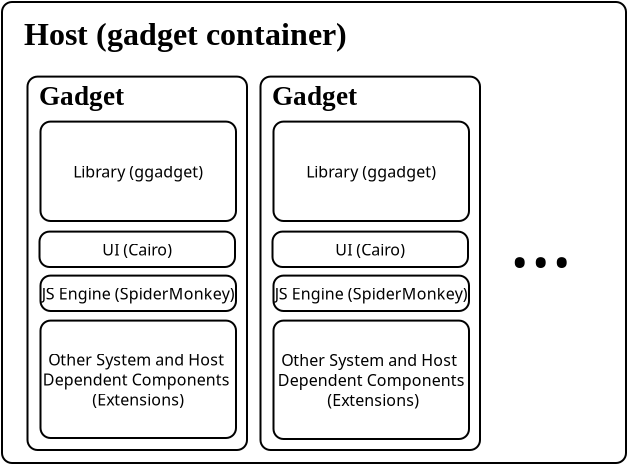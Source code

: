 <?xml version="1.0" encoding="UTF-8"?>
<dia:diagram xmlns:dia="http://www.lysator.liu.se/~alla/dia/">
  <dia:layer name="Background" visible="true">
    <dia:object type="Standard - Text" version="1" id="O0">
      <dia:attribute name="obj_pos">
        <dia:point val="18.85,-7.8"/>
      </dia:attribute>
      <dia:attribute name="obj_bb">
        <dia:rectangle val="18.85,-8.35;18.85,-7.4"/>
      </dia:attribute>
      <dia:attribute name="text">
        <dia:composite type="text">
          <dia:attribute name="string">
            <dia:string>##</dia:string>
          </dia:attribute>
          <dia:attribute name="font">
            <dia:font family="sans" style="0" name="Helvetica"/>
          </dia:attribute>
          <dia:attribute name="height">
            <dia:real val="0.8"/>
          </dia:attribute>
          <dia:attribute name="pos">
            <dia:point val="18.85,-7.8"/>
          </dia:attribute>
          <dia:attribute name="color">
            <dia:color val="#000000"/>
          </dia:attribute>
          <dia:attribute name="alignment">
            <dia:enum val="0"/>
          </dia:attribute>
        </dia:composite>
      </dia:attribute>
      <dia:attribute name="valign">
        <dia:enum val="3"/>
      </dia:attribute>
    </dia:object>
    <dia:object type="Standard - Box" version="0" id="O1">
      <dia:attribute name="obj_pos">
        <dia:point val="1.3,-25.3"/>
      </dia:attribute>
      <dia:attribute name="obj_bb">
        <dia:rectangle val="1.25,-25.35;32.55,-2.2"/>
      </dia:attribute>
      <dia:attribute name="elem_corner">
        <dia:point val="1.3,-25.3"/>
      </dia:attribute>
      <dia:attribute name="elem_width">
        <dia:real val="31.2"/>
      </dia:attribute>
      <dia:attribute name="elem_height">
        <dia:real val="23.05"/>
      </dia:attribute>
      <dia:attribute name="show_background">
        <dia:boolean val="false"/>
      </dia:attribute>
      <dia:attribute name="corner_radius">
        <dia:real val="0.5"/>
      </dia:attribute>
    </dia:object>
    <dia:object type="Standard - Box" version="0" id="O2">
      <dia:attribute name="obj_pos">
        <dia:point val="2.575,-21.57"/>
      </dia:attribute>
      <dia:attribute name="obj_bb">
        <dia:rectangle val="2.525,-21.62;13.6,-2.85"/>
      </dia:attribute>
      <dia:attribute name="elem_corner">
        <dia:point val="2.575,-21.57"/>
      </dia:attribute>
      <dia:attribute name="elem_width">
        <dia:real val="10.975"/>
      </dia:attribute>
      <dia:attribute name="elem_height">
        <dia:real val="18.67"/>
      </dia:attribute>
      <dia:attribute name="show_background">
        <dia:boolean val="false"/>
      </dia:attribute>
      <dia:attribute name="corner_radius">
        <dia:real val="0.5"/>
      </dia:attribute>
    </dia:object>
    <dia:object type="Standard - Text" version="1" id="O3">
      <dia:attribute name="obj_pos">
        <dia:point val="25.6,-12.05"/>
      </dia:attribute>
      <dia:attribute name="obj_bb">
        <dia:rectangle val="25.6,-15.5;30.75,-9.65"/>
      </dia:attribute>
      <dia:attribute name="text">
        <dia:composite type="text">
          <dia:attribute name="string">
            <dia:string># ...#</dia:string>
          </dia:attribute>
          <dia:attribute name="font">
            <dia:font family="trebuchet ms" style="0" name="Courier"/>
          </dia:attribute>
          <dia:attribute name="height">
            <dia:real val="5"/>
          </dia:attribute>
          <dia:attribute name="pos">
            <dia:point val="25.6,-12.05"/>
          </dia:attribute>
          <dia:attribute name="color">
            <dia:color val="#000000"/>
          </dia:attribute>
          <dia:attribute name="alignment">
            <dia:enum val="0"/>
          </dia:attribute>
        </dia:composite>
      </dia:attribute>
      <dia:attribute name="valign">
        <dia:enum val="3"/>
      </dia:attribute>
    </dia:object>
    <dia:object type="Standard - Text" version="1" id="O4">
      <dia:attribute name="obj_pos">
        <dia:point val="2.4,-23.15"/>
      </dia:attribute>
      <dia:attribute name="obj_bb">
        <dia:rectangle val="2.4,-24.45;16.95,-22.1"/>
      </dia:attribute>
      <dia:attribute name="text">
        <dia:composite type="text">
          <dia:attribute name="string">
            <dia:string>#Host (gadget container)#</dia:string>
          </dia:attribute>
          <dia:attribute name="font">
            <dia:font family="times new roman" style="80" name="Times-Bold"/>
          </dia:attribute>
          <dia:attribute name="height">
            <dia:real val="2"/>
          </dia:attribute>
          <dia:attribute name="pos">
            <dia:point val="2.4,-23.15"/>
          </dia:attribute>
          <dia:attribute name="color">
            <dia:color val="#000000"/>
          </dia:attribute>
          <dia:attribute name="alignment">
            <dia:enum val="0"/>
          </dia:attribute>
        </dia:composite>
      </dia:attribute>
      <dia:attribute name="valign">
        <dia:enum val="3"/>
      </dia:attribute>
    </dia:object>
    <dia:object type="Standard - Text" version="1" id="O5">
      <dia:attribute name="obj_pos">
        <dia:point val="3.15,-20.15"/>
      </dia:attribute>
      <dia:attribute name="obj_bb">
        <dia:rectangle val="3.15,-21.3;7,-19.3"/>
      </dia:attribute>
      <dia:attribute name="text">
        <dia:composite type="text">
          <dia:attribute name="string">
            <dia:string>#Gadget#</dia:string>
          </dia:attribute>
          <dia:attribute name="font">
            <dia:font family="times new roman" style="80" name="Times-Bold"/>
          </dia:attribute>
          <dia:attribute name="height">
            <dia:real val="1.7"/>
          </dia:attribute>
          <dia:attribute name="pos">
            <dia:point val="3.15,-20.15"/>
          </dia:attribute>
          <dia:attribute name="color">
            <dia:color val="#000000"/>
          </dia:attribute>
          <dia:attribute name="alignment">
            <dia:enum val="0"/>
          </dia:attribute>
        </dia:composite>
      </dia:attribute>
      <dia:attribute name="valign">
        <dia:enum val="3"/>
      </dia:attribute>
    </dia:object>
    <dia:object type="Standard - Box" version="0" id="O6">
      <dia:attribute name="obj_pos">
        <dia:point val="3.225,-19.32"/>
      </dia:attribute>
      <dia:attribute name="obj_bb">
        <dia:rectangle val="3.175,-19.37;13.05,-14.3"/>
      </dia:attribute>
      <dia:attribute name="elem_corner">
        <dia:point val="3.225,-19.32"/>
      </dia:attribute>
      <dia:attribute name="elem_width">
        <dia:real val="9.775"/>
      </dia:attribute>
      <dia:attribute name="elem_height">
        <dia:real val="4.97"/>
      </dia:attribute>
      <dia:attribute name="show_background">
        <dia:boolean val="false"/>
      </dia:attribute>
      <dia:attribute name="corner_radius">
        <dia:real val="0.5"/>
      </dia:attribute>
    </dia:object>
    <dia:object type="Standard - Box" version="0" id="O7">
      <dia:attribute name="obj_pos">
        <dia:point val="3.175,-13.82"/>
      </dia:attribute>
      <dia:attribute name="obj_bb">
        <dia:rectangle val="3.125,-13.87;13,-12"/>
      </dia:attribute>
      <dia:attribute name="elem_corner">
        <dia:point val="3.175,-13.82"/>
      </dia:attribute>
      <dia:attribute name="elem_width">
        <dia:real val="9.775"/>
      </dia:attribute>
      <dia:attribute name="elem_height">
        <dia:real val="1.77"/>
      </dia:attribute>
      <dia:attribute name="show_background">
        <dia:boolean val="false"/>
      </dia:attribute>
      <dia:attribute name="corner_radius">
        <dia:real val="0.5"/>
      </dia:attribute>
    </dia:object>
    <dia:object type="Standard - Box" version="0" id="O8">
      <dia:attribute name="obj_pos">
        <dia:point val="3.225,-11.62"/>
      </dia:attribute>
      <dia:attribute name="obj_bb">
        <dia:rectangle val="3.175,-11.67;13.05,-9.8"/>
      </dia:attribute>
      <dia:attribute name="elem_corner">
        <dia:point val="3.225,-11.62"/>
      </dia:attribute>
      <dia:attribute name="elem_width">
        <dia:real val="9.775"/>
      </dia:attribute>
      <dia:attribute name="elem_height">
        <dia:real val="1.77"/>
      </dia:attribute>
      <dia:attribute name="show_background">
        <dia:boolean val="false"/>
      </dia:attribute>
      <dia:attribute name="corner_radius">
        <dia:real val="0.5"/>
      </dia:attribute>
    </dia:object>
    <dia:object type="Standard - Box" version="0" id="O9">
      <dia:attribute name="obj_pos">
        <dia:point val="3.225,-9.37"/>
      </dia:attribute>
      <dia:attribute name="obj_bb">
        <dia:rectangle val="3.175,-9.42;13.05,-3.45"/>
      </dia:attribute>
      <dia:attribute name="elem_corner">
        <dia:point val="3.225,-9.37"/>
      </dia:attribute>
      <dia:attribute name="elem_width">
        <dia:real val="9.775"/>
      </dia:attribute>
      <dia:attribute name="elem_height">
        <dia:real val="5.87"/>
      </dia:attribute>
      <dia:attribute name="show_background">
        <dia:boolean val="false"/>
      </dia:attribute>
      <dia:attribute name="corner_radius">
        <dia:real val="0.5"/>
      </dia:attribute>
    </dia:object>
    <dia:object type="Standard - Text" version="1" id="O10">
      <dia:attribute name="obj_pos">
        <dia:point val="8.113,-16.835"/>
      </dia:attribute>
      <dia:attribute name="obj_bb">
        <dia:rectangle val="4.963,-17.435;11.262,-16.235"/>
      </dia:attribute>
      <dia:attribute name="text">
        <dia:composite type="text">
          <dia:attribute name="string">
            <dia:string>#Library (ggadget)#</dia:string>
          </dia:attribute>
          <dia:attribute name="font">
            <dia:font family="sans" style="0" name="Helvetica"/>
          </dia:attribute>
          <dia:attribute name="height">
            <dia:real val="1"/>
          </dia:attribute>
          <dia:attribute name="pos">
            <dia:point val="8.113,-16.735"/>
          </dia:attribute>
          <dia:attribute name="color">
            <dia:color val="#000000"/>
          </dia:attribute>
          <dia:attribute name="alignment">
            <dia:enum val="1"/>
          </dia:attribute>
        </dia:composite>
      </dia:attribute>
      <dia:attribute name="valign">
        <dia:enum val="2"/>
      </dia:attribute>
      <dia:connections>
        <dia:connection handle="0" to="O6" connection="8"/>
      </dia:connections>
    </dia:object>
    <dia:object type="Standard - Text" version="1" id="O11">
      <dia:attribute name="obj_pos">
        <dia:point val="8.062,-12.935"/>
      </dia:attribute>
      <dia:attribute name="obj_bb">
        <dia:rectangle val="6.362,-13.535;9.762,-12.335"/>
      </dia:attribute>
      <dia:attribute name="text">
        <dia:composite type="text">
          <dia:attribute name="string">
            <dia:string>#UI (Cairo)#</dia:string>
          </dia:attribute>
          <dia:attribute name="font">
            <dia:font family="sans" style="0" name="Helvetica"/>
          </dia:attribute>
          <dia:attribute name="height">
            <dia:real val="1"/>
          </dia:attribute>
          <dia:attribute name="pos">
            <dia:point val="8.062,-12.835"/>
          </dia:attribute>
          <dia:attribute name="color">
            <dia:color val="#000000"/>
          </dia:attribute>
          <dia:attribute name="alignment">
            <dia:enum val="1"/>
          </dia:attribute>
        </dia:composite>
      </dia:attribute>
      <dia:attribute name="valign">
        <dia:enum val="2"/>
      </dia:attribute>
      <dia:connections>
        <dia:connection handle="0" to="O7" connection="8"/>
      </dia:connections>
    </dia:object>
    <dia:object type="Standard - Text" version="1" id="O12">
      <dia:attribute name="obj_pos">
        <dia:point val="8.062,-12.235"/>
      </dia:attribute>
      <dia:attribute name="obj_bb">
        <dia:rectangle val="8.062,-12.785;8.062,-11.835"/>
      </dia:attribute>
      <dia:attribute name="text">
        <dia:composite type="text">
          <dia:attribute name="string">
            <dia:string>##</dia:string>
          </dia:attribute>
          <dia:attribute name="font">
            <dia:font family="sans" style="0" name="Helvetica"/>
          </dia:attribute>
          <dia:attribute name="height">
            <dia:real val="0.8"/>
          </dia:attribute>
          <dia:attribute name="pos">
            <dia:point val="8.062,-12.235"/>
          </dia:attribute>
          <dia:attribute name="color">
            <dia:color val="#000000"/>
          </dia:attribute>
          <dia:attribute name="alignment">
            <dia:enum val="0"/>
          </dia:attribute>
        </dia:composite>
      </dia:attribute>
      <dia:attribute name="valign">
        <dia:enum val="3"/>
      </dia:attribute>
      <dia:connections>
        <dia:connection handle="0" to="O2" connection="8"/>
      </dia:connections>
    </dia:object>
    <dia:object type="Standard - Text" version="1" id="O13">
      <dia:attribute name="obj_pos">
        <dia:point val="8.113,-10.735"/>
      </dia:attribute>
      <dia:attribute name="obj_bb">
        <dia:rectangle val="3.487,-11.335;12.738,-10.135"/>
      </dia:attribute>
      <dia:attribute name="text">
        <dia:composite type="text">
          <dia:attribute name="string">
            <dia:string>#JS Engine (SpiderMonkey)#</dia:string>
          </dia:attribute>
          <dia:attribute name="font">
            <dia:font family="sans" style="0" name="Helvetica"/>
          </dia:attribute>
          <dia:attribute name="height">
            <dia:real val="1"/>
          </dia:attribute>
          <dia:attribute name="pos">
            <dia:point val="8.113,-10.635"/>
          </dia:attribute>
          <dia:attribute name="color">
            <dia:color val="#000000"/>
          </dia:attribute>
          <dia:attribute name="alignment">
            <dia:enum val="1"/>
          </dia:attribute>
        </dia:composite>
      </dia:attribute>
      <dia:attribute name="valign">
        <dia:enum val="2"/>
      </dia:attribute>
      <dia:connections>
        <dia:connection handle="0" to="O8" connection="8"/>
      </dia:connections>
    </dia:object>
    <dia:object type="Standard - Text" version="1" id="O14">
      <dia:attribute name="obj_pos">
        <dia:point val="8.113,-6.435"/>
      </dia:attribute>
      <dia:attribute name="obj_bb">
        <dia:rectangle val="3.515,-8.069;12.688,-4.801"/>
      </dia:attribute>
      <dia:attribute name="text">
        <dia:composite type="text">
          <dia:attribute name="string">
            <dia:string>#Other System and Host 
Dependent Components 
(Extensions)#</dia:string>
          </dia:attribute>
          <dia:attribute name="font">
            <dia:font family="sans" style="0" name="Helvetica"/>
          </dia:attribute>
          <dia:attribute name="height">
            <dia:real val="1"/>
          </dia:attribute>
          <dia:attribute name="pos">
            <dia:point val="8.113,-7.346"/>
          </dia:attribute>
          <dia:attribute name="color">
            <dia:color val="#000000"/>
          </dia:attribute>
          <dia:attribute name="alignment">
            <dia:enum val="1"/>
          </dia:attribute>
        </dia:composite>
      </dia:attribute>
      <dia:attribute name="valign">
        <dia:enum val="2"/>
      </dia:attribute>
      <dia:connections>
        <dia:connection handle="0" to="O9" connection="8"/>
      </dia:connections>
    </dia:object>
    <dia:object type="Standard - Box" version="0" id="O15">
      <dia:attribute name="obj_pos">
        <dia:point val="14.225,-21.57"/>
      </dia:attribute>
      <dia:attribute name="obj_bb">
        <dia:rectangle val="14.175,-21.62;25.25,-2.85"/>
      </dia:attribute>
      <dia:attribute name="elem_corner">
        <dia:point val="14.225,-21.57"/>
      </dia:attribute>
      <dia:attribute name="elem_width">
        <dia:real val="10.975"/>
      </dia:attribute>
      <dia:attribute name="elem_height">
        <dia:real val="18.67"/>
      </dia:attribute>
      <dia:attribute name="show_background">
        <dia:boolean val="false"/>
      </dia:attribute>
      <dia:attribute name="corner_radius">
        <dia:real val="0.5"/>
      </dia:attribute>
    </dia:object>
    <dia:object type="Standard - Text" version="1" id="O16">
      <dia:attribute name="obj_pos">
        <dia:point val="14.8,-20.15"/>
      </dia:attribute>
      <dia:attribute name="obj_bb">
        <dia:rectangle val="14.8,-21.3;18.65,-19.3"/>
      </dia:attribute>
      <dia:attribute name="text">
        <dia:composite type="text">
          <dia:attribute name="string">
            <dia:string>#Gadget#</dia:string>
          </dia:attribute>
          <dia:attribute name="font">
            <dia:font family="times new roman" style="80" name="Times-Bold"/>
          </dia:attribute>
          <dia:attribute name="height">
            <dia:real val="1.7"/>
          </dia:attribute>
          <dia:attribute name="pos">
            <dia:point val="14.8,-20.15"/>
          </dia:attribute>
          <dia:attribute name="color">
            <dia:color val="#000000"/>
          </dia:attribute>
          <dia:attribute name="alignment">
            <dia:enum val="0"/>
          </dia:attribute>
        </dia:composite>
      </dia:attribute>
      <dia:attribute name="valign">
        <dia:enum val="3"/>
      </dia:attribute>
    </dia:object>
    <dia:object type="Standard - Box" version="0" id="O17">
      <dia:attribute name="obj_pos">
        <dia:point val="14.875,-19.32"/>
      </dia:attribute>
      <dia:attribute name="obj_bb">
        <dia:rectangle val="14.825,-19.37;24.7,-14.3"/>
      </dia:attribute>
      <dia:attribute name="elem_corner">
        <dia:point val="14.875,-19.32"/>
      </dia:attribute>
      <dia:attribute name="elem_width">
        <dia:real val="9.775"/>
      </dia:attribute>
      <dia:attribute name="elem_height">
        <dia:real val="4.97"/>
      </dia:attribute>
      <dia:attribute name="show_background">
        <dia:boolean val="false"/>
      </dia:attribute>
      <dia:attribute name="corner_radius">
        <dia:real val="0.5"/>
      </dia:attribute>
    </dia:object>
    <dia:object type="Standard - Box" version="0" id="O18">
      <dia:attribute name="obj_pos">
        <dia:point val="14.825,-13.82"/>
      </dia:attribute>
      <dia:attribute name="obj_bb">
        <dia:rectangle val="14.775,-13.87;24.65,-12"/>
      </dia:attribute>
      <dia:attribute name="elem_corner">
        <dia:point val="14.825,-13.82"/>
      </dia:attribute>
      <dia:attribute name="elem_width">
        <dia:real val="9.775"/>
      </dia:attribute>
      <dia:attribute name="elem_height">
        <dia:real val="1.77"/>
      </dia:attribute>
      <dia:attribute name="show_background">
        <dia:boolean val="false"/>
      </dia:attribute>
      <dia:attribute name="corner_radius">
        <dia:real val="0.5"/>
      </dia:attribute>
    </dia:object>
    <dia:object type="Standard - Box" version="0" id="O19">
      <dia:attribute name="obj_pos">
        <dia:point val="14.875,-11.62"/>
      </dia:attribute>
      <dia:attribute name="obj_bb">
        <dia:rectangle val="14.825,-11.67;24.7,-9.8"/>
      </dia:attribute>
      <dia:attribute name="elem_corner">
        <dia:point val="14.875,-11.62"/>
      </dia:attribute>
      <dia:attribute name="elem_width">
        <dia:real val="9.775"/>
      </dia:attribute>
      <dia:attribute name="elem_height">
        <dia:real val="1.77"/>
      </dia:attribute>
      <dia:attribute name="show_background">
        <dia:boolean val="false"/>
      </dia:attribute>
      <dia:attribute name="corner_radius">
        <dia:real val="0.5"/>
      </dia:attribute>
    </dia:object>
    <dia:object type="Standard - Box" version="0" id="O20">
      <dia:attribute name="obj_pos">
        <dia:point val="14.875,-9.37"/>
      </dia:attribute>
      <dia:attribute name="obj_bb">
        <dia:rectangle val="14.825,-9.42;24.7,-3.4"/>
      </dia:attribute>
      <dia:attribute name="elem_corner">
        <dia:point val="14.875,-9.37"/>
      </dia:attribute>
      <dia:attribute name="elem_width">
        <dia:real val="9.775"/>
      </dia:attribute>
      <dia:attribute name="elem_height">
        <dia:real val="5.92"/>
      </dia:attribute>
      <dia:attribute name="show_background">
        <dia:boolean val="false"/>
      </dia:attribute>
      <dia:attribute name="corner_radius">
        <dia:real val="0.5"/>
      </dia:attribute>
    </dia:object>
    <dia:object type="Standard - Text" version="1" id="O21">
      <dia:attribute name="obj_pos">
        <dia:point val="19.762,-16.835"/>
      </dia:attribute>
      <dia:attribute name="obj_bb">
        <dia:rectangle val="16.613,-17.435;22.913,-16.235"/>
      </dia:attribute>
      <dia:attribute name="text">
        <dia:composite type="text">
          <dia:attribute name="string">
            <dia:string>#Library (ggadget)#</dia:string>
          </dia:attribute>
          <dia:attribute name="font">
            <dia:font family="sans" style="0" name="Helvetica"/>
          </dia:attribute>
          <dia:attribute name="height">
            <dia:real val="1"/>
          </dia:attribute>
          <dia:attribute name="pos">
            <dia:point val="19.762,-16.735"/>
          </dia:attribute>
          <dia:attribute name="color">
            <dia:color val="#000000"/>
          </dia:attribute>
          <dia:attribute name="alignment">
            <dia:enum val="1"/>
          </dia:attribute>
        </dia:composite>
      </dia:attribute>
      <dia:attribute name="valign">
        <dia:enum val="2"/>
      </dia:attribute>
      <dia:connections>
        <dia:connection handle="0" to="O17" connection="8"/>
      </dia:connections>
    </dia:object>
    <dia:object type="Standard - Text" version="1" id="O22">
      <dia:attribute name="obj_pos">
        <dia:point val="19.712,-12.935"/>
      </dia:attribute>
      <dia:attribute name="obj_bb">
        <dia:rectangle val="18.012,-13.535;21.413,-12.335"/>
      </dia:attribute>
      <dia:attribute name="text">
        <dia:composite type="text">
          <dia:attribute name="string">
            <dia:string>#UI (Cairo)#</dia:string>
          </dia:attribute>
          <dia:attribute name="font">
            <dia:font family="sans" style="0" name="Helvetica"/>
          </dia:attribute>
          <dia:attribute name="height">
            <dia:real val="1"/>
          </dia:attribute>
          <dia:attribute name="pos">
            <dia:point val="19.712,-12.835"/>
          </dia:attribute>
          <dia:attribute name="color">
            <dia:color val="#000000"/>
          </dia:attribute>
          <dia:attribute name="alignment">
            <dia:enum val="1"/>
          </dia:attribute>
        </dia:composite>
      </dia:attribute>
      <dia:attribute name="valign">
        <dia:enum val="2"/>
      </dia:attribute>
      <dia:connections>
        <dia:connection handle="0" to="O18" connection="8"/>
      </dia:connections>
    </dia:object>
    <dia:object type="Standard - Text" version="1" id="O23">
      <dia:attribute name="obj_pos">
        <dia:point val="19.762,-10.735"/>
      </dia:attribute>
      <dia:attribute name="obj_bb">
        <dia:rectangle val="15.137,-11.335;24.387,-10.135"/>
      </dia:attribute>
      <dia:attribute name="text">
        <dia:composite type="text">
          <dia:attribute name="string">
            <dia:string>#JS Engine (SpiderMonkey)#</dia:string>
          </dia:attribute>
          <dia:attribute name="font">
            <dia:font family="sans" style="0" name="Helvetica"/>
          </dia:attribute>
          <dia:attribute name="height">
            <dia:real val="1"/>
          </dia:attribute>
          <dia:attribute name="pos">
            <dia:point val="19.762,-10.635"/>
          </dia:attribute>
          <dia:attribute name="color">
            <dia:color val="#000000"/>
          </dia:attribute>
          <dia:attribute name="alignment">
            <dia:enum val="1"/>
          </dia:attribute>
        </dia:composite>
      </dia:attribute>
      <dia:attribute name="valign">
        <dia:enum val="2"/>
      </dia:attribute>
      <dia:connections>
        <dia:connection handle="0" to="O19" connection="8"/>
      </dia:connections>
    </dia:object>
    <dia:object type="Standard - Text" version="1" id="O24">
      <dia:attribute name="obj_pos">
        <dia:point val="19.762,-6.41"/>
      </dia:attribute>
      <dia:attribute name="obj_bb">
        <dia:rectangle val="15.265,-8.044;24.238,-4.776"/>
      </dia:attribute>
      <dia:attribute name="text">
        <dia:composite type="text">
          <dia:attribute name="string">
            <dia:string>#Other System and Host 
Dependent Components
 (Extensions)#</dia:string>
          </dia:attribute>
          <dia:attribute name="font">
            <dia:font family="sans" style="0" name="Helvetica"/>
          </dia:attribute>
          <dia:attribute name="height">
            <dia:real val="1"/>
          </dia:attribute>
          <dia:attribute name="pos">
            <dia:point val="19.762,-7.321"/>
          </dia:attribute>
          <dia:attribute name="color">
            <dia:color val="#000000"/>
          </dia:attribute>
          <dia:attribute name="alignment">
            <dia:enum val="1"/>
          </dia:attribute>
        </dia:composite>
      </dia:attribute>
      <dia:attribute name="valign">
        <dia:enum val="2"/>
      </dia:attribute>
      <dia:connections>
        <dia:connection handle="0" to="O20" connection="8"/>
      </dia:connections>
    </dia:object>
  </dia:layer>
</dia:diagram>
